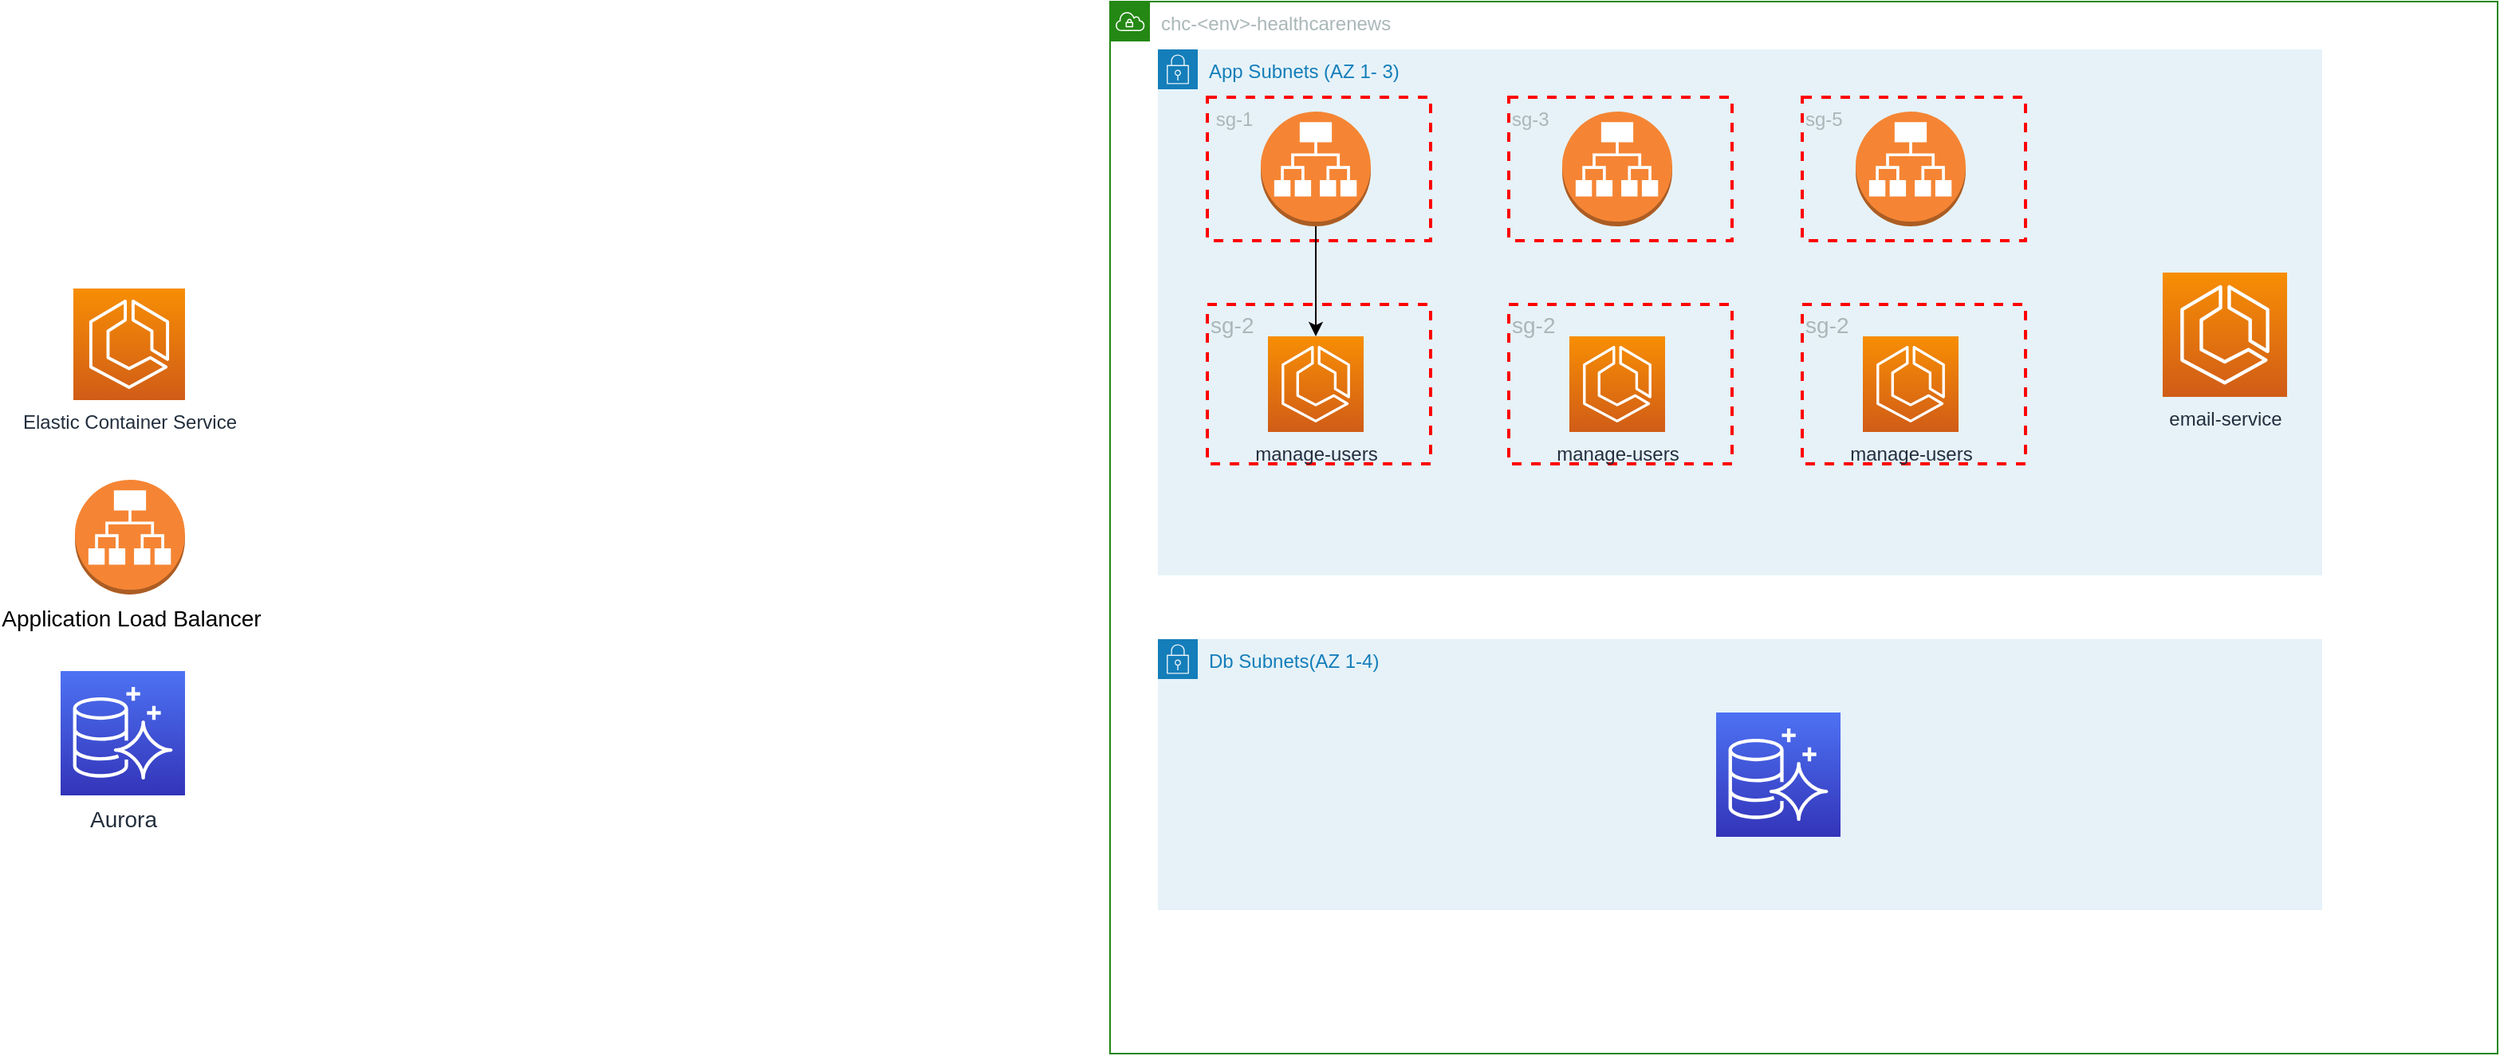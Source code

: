 <mxfile version="20.0.1" type="github">
  <diagram id="THHtqLxlr9Eyj4_QdLKH" name="Page-1">
    <mxGraphModel dx="2427" dy="2123" grid="1" gridSize="10" guides="1" tooltips="1" connect="1" arrows="1" fold="1" page="1" pageScale="1" pageWidth="850" pageHeight="1100" math="0" shadow="0">
      <root>
        <mxCell id="0" />
        <mxCell id="1" parent="0" />
        <mxCell id="4MTSjBQXgzEs_JSY60rq-1" value="chc-&amp;lt;env&amp;gt;-healthcarenews" style="points=[[0,0],[0.25,0],[0.5,0],[0.75,0],[1,0],[1,0.25],[1,0.5],[1,0.75],[1,1],[0.75,1],[0.5,1],[0.25,1],[0,1],[0,0.75],[0,0.5],[0,0.25]];outlineConnect=0;gradientColor=none;html=1;whiteSpace=wrap;fontSize=12;fontStyle=0;container=1;pointerEvents=0;collapsible=0;recursiveResize=0;shape=mxgraph.aws4.group;grIcon=mxgraph.aws4.group_vpc;strokeColor=#248814;fillColor=none;verticalAlign=top;align=left;spacingLeft=30;fontColor=#AAB7B8;dashed=0;" parent="1" vertex="1">
          <mxGeometry x="-40" y="-50" width="870" height="660" as="geometry" />
        </mxCell>
        <mxCell id="4MTSjBQXgzEs_JSY60rq-2" value="App Subnets (AZ 1- 3)" style="points=[[0,0],[0.25,0],[0.5,0],[0.75,0],[1,0],[1,0.25],[1,0.5],[1,0.75],[1,1],[0.75,1],[0.5,1],[0.25,1],[0,1],[0,0.75],[0,0.5],[0,0.25]];outlineConnect=0;gradientColor=none;html=1;whiteSpace=wrap;fontSize=12;fontStyle=0;container=1;pointerEvents=0;collapsible=0;recursiveResize=0;shape=mxgraph.aws4.group;grIcon=mxgraph.aws4.group_security_group;grStroke=0;strokeColor=#147EBA;fillColor=#E6F2F8;verticalAlign=top;align=left;spacingLeft=30;fontColor=#147EBA;dashed=0;" parent="4MTSjBQXgzEs_JSY60rq-1" vertex="1">
          <mxGeometry x="30" y="30" width="730" height="330" as="geometry" />
        </mxCell>
        <mxCell id="1BZKLHb2ks1q9DWt4mDp-4" value="&lt;font color=&quot;#aab7b8&quot;&gt;sg-2&lt;/font&gt;" style="fontStyle=0;verticalAlign=top;align=left;spacingTop=-2;fillColor=none;rounded=0;whiteSpace=wrap;html=1;strokeColor=#FF0000;strokeWidth=2;dashed=1;container=1;collapsible=0;expand=0;recursiveResize=0;fontSize=14;" vertex="1" parent="4MTSjBQXgzEs_JSY60rq-2">
          <mxGeometry x="31" y="160" width="140" height="100" as="geometry" />
        </mxCell>
        <mxCell id="4MTSjBQXgzEs_JSY60rq-4" value="manage-users" style="sketch=0;points=[[0,0,0],[0.25,0,0],[0.5,0,0],[0.75,0,0],[1,0,0],[0,1,0],[0.25,1,0],[0.5,1,0],[0.75,1,0],[1,1,0],[0,0.25,0],[0,0.5,0],[0,0.75,0],[1,0.25,0],[1,0.5,0],[1,0.75,0]];outlineConnect=0;fontColor=#232F3E;gradientColor=#F78E04;gradientDirection=north;fillColor=#D05C17;strokeColor=#ffffff;dashed=0;verticalLabelPosition=bottom;verticalAlign=top;align=center;html=1;fontSize=12;fontStyle=0;aspect=fixed;shape=mxgraph.aws4.resourceIcon;resIcon=mxgraph.aws4.ecs;" parent="1BZKLHb2ks1q9DWt4mDp-4" vertex="1">
          <mxGeometry x="38" y="20" width="60" height="60" as="geometry" />
        </mxCell>
        <mxCell id="1BZKLHb2ks1q9DWt4mDp-5" value="&lt;font style=&quot;font-size: 12px;&quot; color=&quot;#aab7b8&quot;&gt;&amp;nbsp;sg-1&lt;/font&gt;" style="fontStyle=0;verticalAlign=top;align=left;spacingTop=-2;fillColor=none;rounded=0;whiteSpace=wrap;html=1;strokeColor=#FF0000;strokeWidth=2;dashed=1;container=1;collapsible=0;expand=0;recursiveResize=0;fontSize=14;" vertex="1" parent="4MTSjBQXgzEs_JSY60rq-2">
          <mxGeometry x="31" y="30" width="140" height="90" as="geometry" />
        </mxCell>
        <mxCell id="4MTSjBQXgzEs_JSY60rq-7" value="" style="outlineConnect=0;dashed=0;verticalLabelPosition=bottom;verticalAlign=top;align=center;html=1;shape=mxgraph.aws3.application_load_balancer;fillColor=#F58534;gradientColor=none;" parent="1BZKLHb2ks1q9DWt4mDp-5" vertex="1">
          <mxGeometry x="33.5" y="9" width="69" height="72" as="geometry" />
        </mxCell>
        <mxCell id="4MTSjBQXgzEs_JSY60rq-8" style="edgeStyle=orthogonalEdgeStyle;rounded=0;orthogonalLoop=1;jettySize=auto;html=1;entryX=0.5;entryY=0;entryDx=0;entryDy=0;entryPerimeter=0;" parent="4MTSjBQXgzEs_JSY60rq-2" source="4MTSjBQXgzEs_JSY60rq-7" target="4MTSjBQXgzEs_JSY60rq-4" edge="1">
          <mxGeometry relative="1" as="geometry" />
        </mxCell>
        <mxCell id="4MTSjBQXgzEs_JSY60rq-13" value="email-service" style="sketch=0;points=[[0,0,0],[0.25,0,0],[0.5,0,0],[0.75,0,0],[1,0,0],[0,1,0],[0.25,1,0],[0.5,1,0],[0.75,1,0],[1,1,0],[0,0.25,0],[0,0.5,0],[0,0.75,0],[1,0.25,0],[1,0.5,0],[1,0.75,0]];outlineConnect=0;fontColor=#232F3E;gradientColor=#F78E04;gradientDirection=north;fillColor=#D05C17;strokeColor=#ffffff;dashed=0;verticalLabelPosition=bottom;verticalAlign=top;align=center;html=1;fontSize=12;fontStyle=0;aspect=fixed;shape=mxgraph.aws4.resourceIcon;resIcon=mxgraph.aws4.ecs;" parent="4MTSjBQXgzEs_JSY60rq-2" vertex="1">
          <mxGeometry x="630" y="140" width="78" height="78" as="geometry" />
        </mxCell>
        <mxCell id="1BZKLHb2ks1q9DWt4mDp-8" value="&lt;font style=&quot;font-size: 12px;&quot; color=&quot;#aab7b8&quot;&gt;sg-3&lt;/font&gt;" style="fontStyle=0;verticalAlign=top;align=left;spacingTop=-2;fillColor=none;rounded=0;whiteSpace=wrap;html=1;strokeColor=#FF0000;strokeWidth=2;dashed=1;container=1;collapsible=0;expand=0;recursiveResize=0;fontSize=14;" vertex="1" parent="4MTSjBQXgzEs_JSY60rq-2">
          <mxGeometry x="220" y="30" width="140" height="90" as="geometry" />
        </mxCell>
        <mxCell id="1BZKLHb2ks1q9DWt4mDp-9" value="" style="outlineConnect=0;dashed=0;verticalLabelPosition=bottom;verticalAlign=top;align=center;html=1;shape=mxgraph.aws3.application_load_balancer;fillColor=#F58534;gradientColor=none;" vertex="1" parent="1BZKLHb2ks1q9DWt4mDp-8">
          <mxGeometry x="33.5" y="9" width="69" height="72" as="geometry" />
        </mxCell>
        <mxCell id="1BZKLHb2ks1q9DWt4mDp-10" value="&lt;font style=&quot;font-size: 12px;&quot; color=&quot;#aab7b8&quot;&gt;sg-5&lt;br&gt;&lt;br&gt;&lt;/font&gt;" style="fontStyle=0;verticalAlign=top;align=left;spacingTop=-2;fillColor=none;rounded=0;whiteSpace=wrap;html=1;strokeColor=#FF0000;strokeWidth=2;dashed=1;container=1;collapsible=0;expand=0;recursiveResize=0;fontSize=14;" vertex="1" parent="4MTSjBQXgzEs_JSY60rq-2">
          <mxGeometry x="404" y="30" width="140" height="90" as="geometry" />
        </mxCell>
        <mxCell id="1BZKLHb2ks1q9DWt4mDp-11" value="" style="outlineConnect=0;dashed=0;verticalLabelPosition=bottom;verticalAlign=top;align=center;html=1;shape=mxgraph.aws3.application_load_balancer;fillColor=#F58534;gradientColor=none;" vertex="1" parent="1BZKLHb2ks1q9DWt4mDp-10">
          <mxGeometry x="33.5" y="9" width="69" height="72" as="geometry" />
        </mxCell>
        <mxCell id="1BZKLHb2ks1q9DWt4mDp-12" value="&lt;font color=&quot;#aab7b8&quot;&gt;sg-2&lt;/font&gt;" style="fontStyle=0;verticalAlign=top;align=left;spacingTop=-2;fillColor=none;rounded=0;whiteSpace=wrap;html=1;strokeColor=#FF0000;strokeWidth=2;dashed=1;container=1;collapsible=0;expand=0;recursiveResize=0;fontSize=14;" vertex="1" parent="4MTSjBQXgzEs_JSY60rq-2">
          <mxGeometry x="220" y="160" width="140" height="100" as="geometry" />
        </mxCell>
        <mxCell id="1BZKLHb2ks1q9DWt4mDp-13" value="manage-users" style="sketch=0;points=[[0,0,0],[0.25,0,0],[0.5,0,0],[0.75,0,0],[1,0,0],[0,1,0],[0.25,1,0],[0.5,1,0],[0.75,1,0],[1,1,0],[0,0.25,0],[0,0.5,0],[0,0.75,0],[1,0.25,0],[1,0.5,0],[1,0.75,0]];outlineConnect=0;fontColor=#232F3E;gradientColor=#F78E04;gradientDirection=north;fillColor=#D05C17;strokeColor=#ffffff;dashed=0;verticalLabelPosition=bottom;verticalAlign=top;align=center;html=1;fontSize=12;fontStyle=0;aspect=fixed;shape=mxgraph.aws4.resourceIcon;resIcon=mxgraph.aws4.ecs;" vertex="1" parent="1BZKLHb2ks1q9DWt4mDp-12">
          <mxGeometry x="38" y="20" width="60" height="60" as="geometry" />
        </mxCell>
        <mxCell id="1BZKLHb2ks1q9DWt4mDp-14" value="&lt;font color=&quot;#aab7b8&quot;&gt;sg-2&lt;/font&gt;" style="fontStyle=0;verticalAlign=top;align=left;spacingTop=-2;fillColor=none;rounded=0;whiteSpace=wrap;html=1;strokeColor=#FF0000;strokeWidth=2;dashed=1;container=1;collapsible=0;expand=0;recursiveResize=0;fontSize=14;" vertex="1" parent="4MTSjBQXgzEs_JSY60rq-2">
          <mxGeometry x="404" y="160" width="140" height="100" as="geometry" />
        </mxCell>
        <mxCell id="1BZKLHb2ks1q9DWt4mDp-15" value="manage-users" style="sketch=0;points=[[0,0,0],[0.25,0,0],[0.5,0,0],[0.75,0,0],[1,0,0],[0,1,0],[0.25,1,0],[0.5,1,0],[0.75,1,0],[1,1,0],[0,0.25,0],[0,0.5,0],[0,0.75,0],[1,0.25,0],[1,0.5,0],[1,0.75,0]];outlineConnect=0;fontColor=#232F3E;gradientColor=#F78E04;gradientDirection=north;fillColor=#D05C17;strokeColor=#ffffff;dashed=0;verticalLabelPosition=bottom;verticalAlign=top;align=center;html=1;fontSize=12;fontStyle=0;aspect=fixed;shape=mxgraph.aws4.resourceIcon;resIcon=mxgraph.aws4.ecs;" vertex="1" parent="1BZKLHb2ks1q9DWt4mDp-14">
          <mxGeometry x="38" y="20" width="60" height="60" as="geometry" />
        </mxCell>
        <mxCell id="4MTSjBQXgzEs_JSY60rq-3" value="Db Subnets(AZ 1-4)" style="points=[[0,0],[0.25,0],[0.5,0],[0.75,0],[1,0],[1,0.25],[1,0.5],[1,0.75],[1,1],[0.75,1],[0.5,1],[0.25,1],[0,1],[0,0.75],[0,0.5],[0,0.25]];outlineConnect=0;gradientColor=none;html=1;whiteSpace=wrap;fontSize=12;fontStyle=0;container=1;pointerEvents=0;collapsible=0;recursiveResize=0;shape=mxgraph.aws4.group;grIcon=mxgraph.aws4.group_security_group;grStroke=0;strokeColor=#147EBA;fillColor=#E6F2F8;verticalAlign=top;align=left;spacingLeft=30;fontColor=#147EBA;dashed=0;" parent="4MTSjBQXgzEs_JSY60rq-1" vertex="1">
          <mxGeometry x="30" y="400" width="730" height="170" as="geometry" />
        </mxCell>
        <mxCell id="4MTSjBQXgzEs_JSY60rq-14" value="" style="sketch=0;points=[[0,0,0],[0.25,0,0],[0.5,0,0],[0.75,0,0],[1,0,0],[0,1,0],[0.25,1,0],[0.5,1,0],[0.75,1,0],[1,1,0],[0,0.25,0],[0,0.5,0],[0,0.75,0],[1,0.25,0],[1,0.5,0],[1,0.75,0]];outlineConnect=0;fontColor=#232F3E;gradientColor=#4D72F3;gradientDirection=north;fillColor=#3334B9;strokeColor=#ffffff;dashed=0;verticalLabelPosition=bottom;verticalAlign=top;align=center;html=1;fontSize=12;fontStyle=0;aspect=fixed;shape=mxgraph.aws4.resourceIcon;resIcon=mxgraph.aws4.aurora;" parent="4MTSjBQXgzEs_JSY60rq-3" vertex="1">
          <mxGeometry x="350" y="46" width="78" height="78" as="geometry" />
        </mxCell>
        <mxCell id="4MTSjBQXgzEs_JSY60rq-22" value="Elastic Container Service" style="sketch=0;points=[[0,0,0],[0.25,0,0],[0.5,0,0],[0.75,0,0],[1,0,0],[0,1,0],[0.25,1,0],[0.5,1,0],[0.75,1,0],[1,1,0],[0,0.25,0],[0,0.5,0],[0,0.75,0],[1,0.25,0],[1,0.5,0],[1,0.75,0]];outlineConnect=0;fontColor=#232F3E;gradientColor=#F78E04;gradientDirection=north;fillColor=#D05C17;strokeColor=#ffffff;dashed=0;verticalLabelPosition=bottom;verticalAlign=top;align=center;html=1;fontSize=12;fontStyle=0;aspect=fixed;shape=mxgraph.aws4.resourceIcon;resIcon=mxgraph.aws4.ecs;" parent="1" vertex="1">
          <mxGeometry x="-690" y="130" width="70" height="70" as="geometry" />
        </mxCell>
        <mxCell id="4MTSjBQXgzEs_JSY60rq-25" value="Application Load Balancer" style="outlineConnect=0;dashed=0;verticalLabelPosition=bottom;verticalAlign=top;align=center;html=1;shape=mxgraph.aws3.application_load_balancer;fillColor=#F58534;gradientColor=none;fontSize=14;" parent="1" vertex="1">
          <mxGeometry x="-689" y="250" width="69" height="72" as="geometry" />
        </mxCell>
        <mxCell id="1BZKLHb2ks1q9DWt4mDp-1" value="&lt;font style=&quot;font-size: 14px;&quot;&gt;Aurora&lt;/font&gt;" style="sketch=0;points=[[0,0,0],[0.25,0,0],[0.5,0,0],[0.75,0,0],[1,0,0],[0,1,0],[0.25,1,0],[0.5,1,0],[0.75,1,0],[1,1,0],[0,0.25,0],[0,0.5,0],[0,0.75,0],[1,0.25,0],[1,0.5,0],[1,0.75,0]];outlineConnect=0;fontColor=#232F3E;gradientColor=#4D72F3;gradientDirection=north;fillColor=#3334B9;strokeColor=#ffffff;dashed=0;verticalLabelPosition=bottom;verticalAlign=top;align=center;html=1;fontSize=12;fontStyle=0;aspect=fixed;shape=mxgraph.aws4.resourceIcon;resIcon=mxgraph.aws4.aurora;" vertex="1" parent="1">
          <mxGeometry x="-698" y="370" width="78" height="78" as="geometry" />
        </mxCell>
      </root>
    </mxGraphModel>
  </diagram>
</mxfile>
